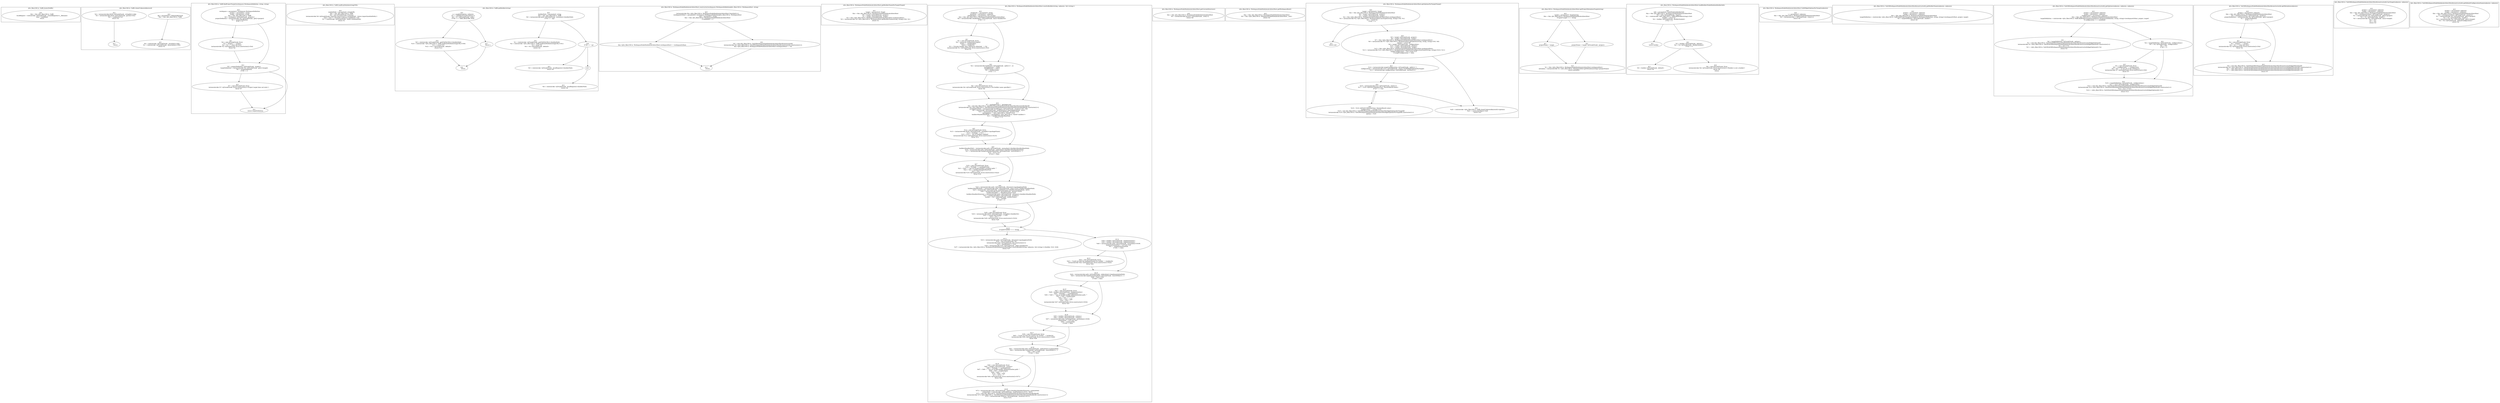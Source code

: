 digraph "190.ts" {
subgraph "cluster_@ts_files/190.ts: %dflt.[static]%dflt()" {
  label="@ts_files/190.ts: %dflt.[static]%dflt()";
  Node33740 [label="id:0
      this = this: @ts_files/190.ts: %dflt
      localRequire = staticinvoke <@%unk/%unk: .createRequire()>(__filename)
      load = undefined
      return"];
}
subgraph "cluster_@ts_files/190.ts: %dflt.clone(UnknownKeyword)" {
  label="@ts_files/190.ts: %dflt.clone(UnknownKeyword)";
  Node41010 [label="id:0
      obj = parameter0: UnknownKeyword
      this = this: @ts_files/190.ts: %dflt"];
  Node41011 [label="id:1
      %0 = staticinvoke <@%unk/%unk: .serialize()>(obj)
      %1 = staticinvoke <@%unk/%unk: .deserialize()>(%0)
      return %1"];
  Node41012 [label="id:2
      %2 = instanceinvoke JSON.<@%unk/%unk: .stringify()>(obj)
      %3 = instanceinvoke JSON.<@%unk/%unk: .parse()>(%2)
      %4 = <unknown>%3
      return %4"];
  Node41013 [label="id:3
      return"];
  Node41010 -> Node41011;
  Node41012 -> Node41013;
}
subgraph "cluster_@ts_files/190.ts: %dflt.findProjectTarget(workspaces.WorkspaceDefinition, string, string)" {
  label="@ts_files/190.ts: %dflt.findProjectTarget(workspaces.WorkspaceDefinition, string, string)";
  Node84280 [label="id:0
      workspace = parameter0: workspaces.WorkspaceDefinition
      project = parameter1: string
      target = parameter2: string
      this = this: @ts_files/190.ts: %dflt
      %0 = workspace.<@%unk/%unk: .projects>
      projectDefinition = instanceinvoke %0.<@%unk/%unk: .get()>(project)
      %1 = !projectDefinition
      if %1 != 0"];
  Node84281 [label="id:1
      %2 = new @%unk/%unk: Error
      %3 = 'Project \"' + project
      %4 = %3 + '\" does not exist.'
      instanceinvoke %2.<@%unk/%unk: Error.constructor()>(%4)
      throw %2"];
  Node84282 [label="id:2
      %5 = projectDefinition.<@%unk/%unk: .targets>
      targetDefinition = instanceinvoke %5.<@%unk/%unk: .get()>(target)
      %6 = !targetDefinition
      if %6 != 0"];
  Node84283 [label="id:3
      %7 = new @%unk/%unk: Error
      instanceinvoke %7.<@%unk/%unk: Error.constructor()>('Project target does not exist.')
      throw %7"];
  Node84284 [label="id:4
      return targetDefinition"];
  Node84280 -> Node84281;
  Node84280 -> Node84282;
  Node84281 -> Node84282;
  Node84282 -> Node84283;
  Node84282 -> Node84284;
  Node84283 -> Node84284;
}
subgraph "cluster_@ts_files/190.ts: %dflt.loadEsmModule(string|URL)" {
  label="@ts_files/190.ts: %dflt.loadEsmModule(string|URL)";
  Node44320 [label="id:0
      modulePath = parameter0: string|URL
      this = this: @ts_files/190.ts: %dflt
      %0 = new @%unk/%unk: Function
      instanceinvoke %0.<@%unk/%unk: Function.constructor()>('modulePath', 'return import(modulePath);')
      load = load ?? <Exclude<unknown,undefined>>%0
      %1 = staticinvoke <@%unk/%unk: .load()>(modulePath)
      return %1"];
}
subgraph "cluster_@ts_files/190.ts: %dflt.getBuilder(string)" {
  label="@ts_files/190.ts: %dflt.getBuilder(string)";
  Node37730 [label="id:0
      builderPath = parameter0: string
      this = this: @ts_files/190.ts: %dflt
      %0 = instanceinvoke path.<@%unk/%unk: .extname()>(builderPath)
      if %0 == '.mjs'"];
  Node37731 [label="id:1
      %1 = staticinvoke <@%unk/%unk: .pathToFileURL()>(builderPath)
      %2 = staticinvoke <@ts_files/190.ts: %dflt.loadEsmModule(string|URL)>(%1)
      %3 = await %2
      %4 = %3.<@%unk/%unk: .default>
      return %4"];
  Node37732 [label="id:2
      %5 = staticinvoke <@%unk/%unk: .localRequire()>(builderPath)
      return %5"];
  Node37733 [label="id:3"];
  Node37734 [label="id:4
      %6 = staticinvoke <@%unk/%unk: .localRequire()>(builderPath)
      return %6"];
  Node37735 [label="id:5
      e = caughtexception: unknown
      %7 = <NodeJS.ErrnoException>e
      %8 = %7.<@%unk/%unk: .code>
      if %8 === 'ERR_REQUIRE_ESM'"];
  Node37736 [label="id:6
      %9 = staticinvoke <@%unk/%unk: .pathToFileURL()>(builderPath)
      %10 = staticinvoke <@ts_files/190.ts: %dflt.loadEsmModule(string|URL)>(%9)
      %11 = await %10
      %12 = %11.<@%unk/%unk: .default>
      return %12"];
  Node37737 [label="id:7
      throw e"];
  Node37738 [label="id:8
      return"];
  Node37739 [label="id:9
      if %0 == '.cjs'"];
  Node37730 -> Node37731;
  Node37730 -> Node37739;
  Node37733 -> Node37734;
  Node37735 -> Node37736;
  Node37735 -> Node37737;
  Node37736 -> Node37738;
  Node37737 -> Node37738;
  Node37739 -> Node37732;
  Node37739 -> Node37733;
}
subgraph "cluster_@ts_files/190.ts: WorkspaceHost.getBuilderName(string, string)" {
  label="@ts_files/190.ts: WorkspaceHost.getBuilderName(string, string)";
}
subgraph "cluster_@ts_files/190.ts: WorkspaceHost.getMetadata(string)" {
  label="@ts_files/190.ts: WorkspaceHost.getMetadata(string)";
}
subgraph "cluster_@ts_files/190.ts: WorkspaceHost.getOptions(string, string, string)" {
  label="@ts_files/190.ts: WorkspaceHost.getOptions(string, string, string)";
}
subgraph "cluster_@ts_files/190.ts: WorkspaceHost.hasTarget(string, string)" {
  label="@ts_files/190.ts: WorkspaceHost.hasTarget(string, string)";
}
subgraph "cluster_@ts_files/190.ts: WorkspaceHost.getDefaultConfigurationName(string, string)" {
  label="@ts_files/190.ts: WorkspaceHost.getDefaultConfigurationName(string, string)";
}
subgraph "cluster_@ts_files/190.ts: WorkspaceNodeModulesArchitectHost.constructor(workspaces.WorkspaceDefinition|@ts_files/190.ts: WorkspaceHost, string)" {
  label="@ts_files/190.ts: WorkspaceNodeModulesArchitectHost.constructor(workspaces.WorkspaceDefinition|@ts_files/190.ts: WorkspaceHost, string)";
  Node130540 [label="id:0
      instanceinvoke this.<@ts_files/190.ts: WorkspaceNodeModulesArchitectHost.%instInit()>()
      workspaceOrHost = parameter0: workspaces.WorkspaceDefinition|@ts_files/190.ts: WorkspaceHost
      _root = parameter1: string
      this = this: @ts_files/190.ts: WorkspaceNodeModulesArchitectHost
      if undefined != 0"];
  Node130541 [label="id:1
      this.<@ts_files/190.ts: WorkspaceNodeModulesArchitectHost.workspaceHost> = workspaceOrHost"];
  Node130542 [label="id:2
      %0 = new @ts_files/190.ts: %AC$WorkspaceNodeModulesArchitectHost$constructor$2
      instanceinvoke %0.<@ts_files/190.ts: %AC$WorkspaceNodeModulesArchitectHost$constructor$2.constructor()>()
      this.<@ts_files/190.ts: WorkspaceNodeModulesArchitectHost.workspaceHost> = %0"];
  Node130543 [label="id:3
      return"];
  Node130540 -> Node130541;
  Node130540 -> Node130542;
  Node130541 -> Node130543;
  Node130542 -> Node130543;
}
subgraph "cluster_@ts_files/190.ts: WorkspaceNodeModulesArchitectHost.getBuilderNameForTarget(Target)" {
  label="@ts_files/190.ts: WorkspaceNodeModulesArchitectHost.getBuilderNameForTarget(Target)";
  Node79520 [label="id:0
      target = parameter0: Target
      this = this: @ts_files/190.ts: WorkspaceNodeModulesArchitectHost
      %0 = target.<@%unk/%unk: .project>
      %1 = target.<@%unk/%unk: .target>
      %2 = this.<@ts_files/190.ts: WorkspaceNodeModulesArchitectHost.workspaceHost>
      %3 = instanceinvoke %2.<@ts_files/190.ts: WorkspaceHost.getBuilderName(string, string)>(%0, %1)
      return %3"];
}
subgraph "cluster_@ts_files/190.ts: WorkspaceNodeModulesArchitectHost.resolveBuilder(string, unknown, Set<string>)" {
  label="@ts_files/190.ts: WorkspaceNodeModulesArchitectHost.resolveBuilder(string, unknown, Set<string>)";
  Node91740 [label="id:0
      builderStr = parameter0: string
      basePath = parameter1: unknown
      seenBuilders = parameter2: Set<string>
      this = this: @ts_files/190.ts: WorkspaceNodeModulesArchitectHost
      %0 = instanceinvoke seenBuilders.<@%unk/%unk: .has()>(builderStr)
      if %0 != 0"];
  Node91741 [label="id:1
      %1 = new @%unk/%unk: Error
      %2 = newarray (unknown|string)[2]
      %2[0] = ...seenBuilders
      %2[1] = builderStr
      %3 = 'Circular builder alias references detected: ' + %2
      instanceinvoke %1.<@%unk/%unk: Error.constructor()>(%3)
      throw %1"];
  Node91742 [label="id:2
      %4 = instanceinvoke builderStr.<@%unk/%unk: .split()>(':', 2)
      packageName = %4[0]
      builderName = %4[1]
      %5 = !builderName
      if %5 != 0"];
  Node91743 [label="id:3
      %6 = new @%unk/%unk: Error
      instanceinvoke %6.<@%unk/%unk: Error.constructor()>('No builder name specified.')
      throw %6"];
  Node91744 [label="id:4
      %7 = packageName + '/package.json'
      %8 = new @ts_files/190.ts: %AC$WorkspaceNodeModulesArchitectHost$resolveBuilder$6
      instanceinvoke %8.<@ts_files/190.ts: %AC$WorkspaceNodeModulesArchitectHost$resolveBuilder$6.constructor()>()
      packageJsonPath = instanceinvoke localRequire.<@%unk/%unk: .resolve()>(%7, %8)
      %9 = staticinvoke <@%unk/%unk: .readFileSync()>(packageJsonPath, 'utf-8')
      %10 = instanceinvoke JSON.<@%unk/%unk: .parse()>(%9)
      packageJson = <@ts_files/190.ts: %AC$7>%10
      buildersManifestRawPath = packageJson.<@ts_files/190.ts: %AC$7.builders'>
      %11 = !buildersManifestRawPath
      if %11 != 0"];
  Node91745 [label="id:5
      %12 = new @%unk/%unk: Error
      %13 = instanceinvoke JSON.<@%unk/%unk: .stringify()>(packageName)
      %14 = 'Package ' + %13
      %15 = %14 + ' has no builders defined.'
      instanceinvoke %12.<@%unk/%unk: Error.constructor()>(%15)
      throw %12"];
  Node91746 [label="id:6
      buildersManifestPath = instanceinvoke path.<@%unk/%unk: .normalize()>(buildersManifestRawPath)
      %16 = instanceinvoke path.<@%unk/%unk: .isAbsolute()>(buildersManifestRawPath)
      %17 = instanceinvoke buildersManifestRawPath.<@%unk/%unk: .startsWith()>('..')
      %18 = %16 || %17
      if %18 != false"];
  Node91747 [label="id:7
      %19 = new @%unk/%unk: Error
      %20 = 'Package \"' + packageName
      %21 = %20 + '\" has an invalid builders manifest path: \"'
      %22 = %21 + buildersManifestRawPath
      %23 = %22 + '\"'
      instanceinvoke %19.<@%unk/%unk: Error.constructor()>(%23)
      throw %19"];
  Node91748 [label="id:8
      %24 = instanceinvoke path.<@%unk/%unk: .dirname()>(packageJsonPath)
      buildersManifestPath = instanceinvoke path.<@%unk/%unk: .join()>(%24, buildersManifestPath)
      %25 = staticinvoke <@%unk/%unk: .readFileSync()>(buildersManifestPath, 'utf-8')
      %26 = instanceinvoke JSON.<@%unk/%unk: .parse()>(%25)
      buildersManifest = <BuilderSchema>%26
      buildersManifestDirectory = instanceinvoke path.<@%unk/%unk: .dirname()>(buildersManifestPath)
      %27 = buildersManifest.<@%unk/%unk: .builders>
      builder = %27.<@%unk/%unk: .builderName>
      %28 = !builder
      if %28 != 0"];
  Node91749 [label="id:9
      %29 = new @%unk/%unk: Error
      %30 = instanceinvoke JSON.<@%unk/%unk: .stringify()>(builderStr)
      %31 = 'Cannot find builder ' + %30
      %32 = %31 + '.'
      instanceinvoke %29.<@%unk/%unk: Error.constructor()>(%32)
      throw %29"];
  Node917410 [label="id:10
      if typeof builder === 'string'"];
  Node917411 [label="id:11
      %33 = instanceinvoke path.<@%unk/%unk: .dirname()>(packageJsonPath)
      %34 = new @%unk/%unk: Set
      instanceinvoke %34.<@%unk/%unk: Set.constructor()>()
      %35 = seenBuilders ?? %34
      %36 = instanceinvoke %35.<@%unk/%unk: .add()>(builderStr)
      %37 = instanceinvoke this.<@ts_files/190.ts: WorkspaceNodeModulesArchitectHost.resolveBuilder(string, unknown, Set<string>)>(builder, %33, %36)
      return %37"];
  Node917412 [label="id:12
      %38 = builder.<@%unk/%unk: .implementation>
      %39 = builder.<@%unk/%unk: .implementation>
      %40 = instanceinvoke path.<@%unk/%unk: .normalize()>(%39)
      implementationPath = %38 && %40
      %41 = !implementationPath
      if %41 != false"];
  Node917413 [label="id:13
      %42 = new @%unk/%unk: Error
      %43 = 'Could not find the implementation for builder ' + builderStr
      instanceinvoke %42.<@%unk/%unk: Error.constructor()>(%43)
      throw %42"];
  Node917414 [label="id:14
      %44 = instanceinvoke path.<@%unk/%unk: .isAbsolute()>(implementationPath)
      %45 = instanceinvoke implementationPath.<@%unk/%unk: .startsWith()>('..')
      %46 = %44 || %45
      if %46 != false"];
  Node917415 [label="id:15
      %47 = new @%unk/%unk: Error
      %48 = builder.<@%unk/%unk: .implementation>
      %49 = 'Package \"' + packageName
      %50 = %49 + '\" has an invalid builder implementation path: \"'
      %51 = %50 + builderName
      %52 = %51 + '\" --> \"'
      %53 = %52 + %48
      %54 = %53 + '\"'
      instanceinvoke %47.<@%unk/%unk: Error.constructor()>(%54)
      throw %47"];
  Node917416 [label="id:16
      %55 = builder.<@%unk/%unk: .schema>
      %56 = builder.<@%unk/%unk: .schema>
      %57 = instanceinvoke path.<@%unk/%unk: .normalize()>(%56)
      schemaPath = %55 && %57
      %58 = !schemaPath
      if %58 != false"];
  Node917417 [label="id:17
      %59 = new @%unk/%unk: Error
      %60 = 'Could not find the schema for builder ' + builderStr
      instanceinvoke %59.<@%unk/%unk: Error.constructor()>(%60)
      throw %59"];
  Node917418 [label="id:18
      %61 = instanceinvoke path.<@%unk/%unk: .isAbsolute()>(schemaPath)
      %62 = instanceinvoke schemaPath.<@%unk/%unk: .startsWith()>('..')
      %63 = %61 || %62
      if %63 != false"];
  Node917419 [label="id:19
      %64 = new @%unk/%unk: Error
      %65 = builder.<@%unk/%unk: .schema>
      %66 = 'Package \"' + packageName
      %67 = %66 + '\" has an invalid builder implementation path: \"'
      %68 = %67 + builderName
      %69 = %68 + '\" --> \"'
      %70 = %69 + %65
      %71 = %70 + '\"'
      instanceinvoke %64.<@%unk/%unk: Error.constructor()>(%71)
      throw %64"];
  Node917420 [label="id:20
      %72 = instanceinvoke path.<@%unk/%unk: .join()>(buildersManifestDirectory, schemaPath)
      schemaText = staticinvoke <@%unk/%unk: .readFileSync()>(%72, 'utf-8')
      %73 = new @ts_files/190.ts: %AC$WorkspaceNodeModulesArchitectHost$resolveBuilder$8
      instanceinvoke %73.<@ts_files/190.ts: %AC$WorkspaceNodeModulesArchitectHost$resolveBuilder$8.constructor()>()
      %74 = instanceinvoke Promise.<@%unk/%unk: .resolve()>(%73)
      return %74"];
  Node91740 -> Node91741;
  Node91740 -> Node91742;
  Node91741 -> Node91742;
  Node91742 -> Node91743;
  Node91742 -> Node91744;
  Node91743 -> Node91744;
  Node91744 -> Node91745;
  Node91744 -> Node91746;
  Node91745 -> Node91746;
  Node91746 -> Node91747;
  Node91746 -> Node91748;
  Node91747 -> Node91748;
  Node91748 -> Node91749;
  Node91748 -> Node917410;
  Node91749 -> Node917410;
  Node917410 -> Node917411;
  Node917410 -> Node917412;
  Node917412 -> Node917413;
  Node917412 -> Node917414;
  Node917413 -> Node917414;
  Node917414 -> Node917415;
  Node917414 -> Node917416;
  Node917415 -> Node917416;
  Node917416 -> Node917417;
  Node917416 -> Node917418;
  Node917417 -> Node917418;
  Node917418 -> Node917419;
  Node917418 -> Node917420;
  Node917419 -> Node917420;
}
subgraph "cluster_@ts_files/190.ts: WorkspaceNodeModulesArchitectHost.getCurrentDirectory()" {
  label="@ts_files/190.ts: WorkspaceNodeModulesArchitectHost.getCurrentDirectory()";
  Node70190 [label="id:0
      this = this: @ts_files/190.ts: WorkspaceNodeModulesArchitectHost
      %0 = instanceinvoke process.<@%unk/%unk: .cwd()>()
      return %0"];
}
subgraph "cluster_@ts_files/190.ts: WorkspaceNodeModulesArchitectHost.getWorkspaceRoot()" {
  label="@ts_files/190.ts: WorkspaceNodeModulesArchitectHost.getWorkspaceRoot()";
  Node66940 [label="id:0
      this = this: @ts_files/190.ts: WorkspaceNodeModulesArchitectHost
      %0 = this.<@ts_files/190.ts: WorkspaceNodeModulesArchitectHost._root>
      return %0"];
}
subgraph "cluster_@ts_files/190.ts: WorkspaceNodeModulesArchitectHost.getOptionsForTarget(Target)" {
  label="@ts_files/190.ts: WorkspaceNodeModulesArchitectHost.getOptionsForTarget(Target)";
  Node76040 [label="id:0
      target = parameter0: Target
      this = this: @ts_files/190.ts: WorkspaceNodeModulesArchitectHost
      %0 = target.<@%unk/%unk: .project>
      %1 = target.<@%unk/%unk: .target>
      %2 = this.<@ts_files/190.ts: WorkspaceNodeModulesArchitectHost.workspaceHost>
      %3 = instanceinvoke %2.<@ts_files/190.ts: WorkspaceHost.hasTarget(string, string)>(%0, %1)
      %4 = !await %3
      if %4 != 0"];
  Node76041 [label="id:1
      return null"];
  Node76042 [label="id:2
      %5 = target.<@%unk/%unk: .project>
      %6 = target.<@%unk/%unk: .target>
      %7 = this.<@ts_files/190.ts: WorkspaceNodeModulesArchitectHost.workspaceHost>
      %8 = instanceinvoke %7.<@ts_files/190.ts: WorkspaceHost.getOptions(string, string, string)>(%5, %6)
      options = await %8
      %9 = target.<@%unk/%unk: .configuration>
      %10 = target.<@%unk/%unk: .project>
      %11 = target.<@%unk/%unk: .target>
      %12 = this.<@ts_files/190.ts: WorkspaceNodeModulesArchitectHost.workspaceHost>
      %13 = instanceinvoke %12.<@ts_files/190.ts: WorkspaceHost.getDefaultConfigurationName(string, string)>(%10, %11)
      targetConfiguration = %9 || await %13
      if targetConfiguration != false"];
  Node76043 [label="id:3
      %14 = instanceinvoke targetConfiguration.<@%unk/%unk: .split()>(',')
      configurations = instanceinvoke %14.<@%unk/%unk: .map()>(%AM0$getOptionsForTarget)
      %15 = instanceinvoke configurations.<@%unk/%unk: .iterator()>()"];
  Node76044 [label="id:4
      %16 = instanceinvoke %15.<@%unk/%unk: .next()>()
      %17 = %16.<@ES2015/BuiltinClass: IteratorResult.done>
      if %17 == true"];
  Node76045 [label="id:5
      %18 = %16.<@ES2015/BuiltinClass: IteratorResult.value>
      configuration = <string>%18
      %19 = new @ts_files/190.ts: %AC$WorkspaceNodeModulesArchitectHost$getOptionsForTarget$9
      instanceinvoke %19.<@ts_files/190.ts: %AC$WorkspaceNodeModulesArchitectHost$getOptionsForTarget$9.constructor()>()
      options = %19"];
  Node76046 [label="id:6
      %20 = staticinvoke <@ts_files/190.ts: %dflt.clone(UnknownKeyword)>(options)
      %21 = <json.JsonObject>%20
      return %21"];
  Node76040 -> Node76041;
  Node76040 -> Node76042;
  Node76042 -> Node76043;
  Node76042 -> Node76046;
  Node76043 -> Node76044;
  Node76044 -> Node76045;
  Node76044 -> Node76046;
  Node76045 -> Node76044;
}
subgraph "cluster_@ts_files/190.ts: WorkspaceNodeModulesArchitectHost.getProjectMetadata(Target|string)" {
  label="@ts_files/190.ts: WorkspaceNodeModulesArchitectHost.getProjectMetadata(Target|string)";
  Node82610 [label="id:0
      target = parameter0: Target|string
      this = this: @ts_files/190.ts: WorkspaceNodeModulesArchitectHost
      if typeof target === 'string'"];
  Node82611 [label="id:1
      projectName = target"];
  Node82612 [label="id:2
      projectName = target.<@%unk/%unk: .project>"];
  Node82613 [label="id:3
      %1 = this.<@ts_files/190.ts: WorkspaceNodeModulesArchitectHost.workspaceHost>
      metadata = instanceinvoke %1.<@ts_files/190.ts: WorkspaceHost.getMetadata(string)>(projectName)
      return metadata"];
  Node82610 -> Node82611;
  Node82610 -> Node82612;
  Node82611 -> Node82613;
  Node82612 -> Node82613;
}
subgraph "cluster_@ts_files/190.ts: WorkspaceNodeModulesArchitectHost.loadBuilder(NodeModulesBuilderInfo)" {
  label="@ts_files/190.ts: WorkspaceNodeModulesArchitectHost.loadBuilder(NodeModulesBuilderInfo)";
  Node83640 [label="id:0
      info = parameter0: NodeModulesBuilderInfo
      this = this: @ts_files/190.ts: WorkspaceNodeModulesArchitectHost
      %0 = info.<@%unk/%unk: .import>
      %1 = staticinvoke <@ts_files/190.ts: %dflt.getBuilder(string)>(%0)
      builder = await %1
      %2 = builder.<@%unk/%unk: .BuilderSymbol>
      if %2 != 0"];
  Node83641 [label="id:1
      return builder"];
  Node83642 [label="id:2
      %3 = builder.<@%unk/%unk: .default>
      %4 = %3.<@%unk/%unk: .BuilderSymbol>
      if %4 != 0"];
  Node83643 [label="id:3
      %5 = builder.<@%unk/%unk: .default>
      return %5"];
  Node83644 [label="id:4
      %6 = new @%unk/%unk: Error
      instanceinvoke %6.<@%unk/%unk: Error.constructor()>('Builder is not a builder')
      throw %6
      return"];
  Node83640 -> Node83641;
  Node83640 -> Node83642;
  Node83642 -> Node83643;
  Node83642 -> Node83644;
}
subgraph "cluster_@ts_files/190.ts: WorkspaceNodeModulesArchitectHost.%AM0$getOptionsForTarget(unknown)" {
  label="@ts_files/190.ts: WorkspaceNodeModulesArchitectHost.%AM0$getOptionsForTarget(unknown)";
  Node80360 [label="id:0
      c = parameter0: unknown
      this = this: @ts_files/190.ts: WorkspaceNodeModulesArchitectHost
      %0 = instanceinvoke c.<@%unk/%unk: .trim()>()
      return %0"];
}
subgraph "cluster_@ts_files/190.ts: %AC$WorkspaceNodeModulesArchitectHost$constructor$2.getBuilderName(unknown, unknown)" {
  label="@ts_files/190.ts: %AC$WorkspaceNodeModulesArchitectHost$constructor$2.getBuilderName(unknown, unknown)";
  Node96200 [label="id:0
      project = parameter0: unknown
      target = parameter1: unknown
      this = this: @ts_files/190.ts: WorkspaceNodeModulesArchitectHost
      targetDefinition = staticinvoke <@ts_files/190.ts: %dflt.findProjectTarget(workspaces.WorkspaceDefinition, string, string)>(workspaceOrHost, project, target)
      %0 = targetDefinition.<@%unk/%unk: .builder>
      return %0"];
}
subgraph "cluster_@ts_files/190.ts: %AC$WorkspaceNodeModulesArchitectHost$constructor$2.getOptions(unknown, unknown, unknown)" {
  label="@ts_files/190.ts: %AC$WorkspaceNodeModulesArchitectHost$constructor$2.getOptions(unknown, unknown, unknown)";
  Node101320 [label="id:0
      project = parameter0: unknown
      target = parameter1: unknown
      configuration = parameter2: unknown
      this = this: @ts_files/190.ts: WorkspaceNodeModulesArchitectHost
      targetDefinition = staticinvoke <@ts_files/190.ts: %dflt.findProjectTarget(workspaces.WorkspaceDefinition, string, string)>(workspaceOrHost, project, target)
      if configuration === undefined"];
  Node101321 [label="id:1
      %0 = targetDefinition.<@%unk/%unk: .options>
      %1 = new @ts_files/190.ts: %AC$%AC$WorkspaceNodeModulesArchitectHost$constructor$2$getOptions$3
      instanceinvoke %1.<@ts_files/190.ts: %AC$%AC$WorkspaceNodeModulesArchitectHost$constructor$2$getOptions$3.constructor()>()
      %2 = %0 ?? %1
      %3 = <@ts_files/190.ts: %AC$%AC$WorkspaceNodeModulesArchitectHost$constructor$2$getOptions$3>%2
      return %3"];
  Node101322 [label="id:2
      %4 = targetDefinition.<@%unk/%unk: .configurations>
      %5 = %4.<@%unk/%unk: .configuration>
      %6 = !%5
      if %6 != 0"];
  Node101323 [label="id:3
      %7 = new @%unk/%unk: Error
      %8 = 'Configuration '' + configuration
      %9 = %8 + '' is not set in the workspace.'
      instanceinvoke %7.<@%unk/%unk: Error.constructor()>(%9)
      throw %7"];
  Node101324 [label="id:4
      %10 = targetDefinition.<@%unk/%unk: .configurations>
      %11 = %10.<@%unk/%unk: .configuration>
      %12 = new @ts_files/190.ts: %AC$%AC$WorkspaceNodeModulesArchitectHost$constructor$2$getOptions$4
      instanceinvoke %12.<@ts_files/190.ts: %AC$%AC$WorkspaceNodeModulesArchitectHost$constructor$2$getOptions$4.constructor()>()
      %13 = %11 ?? %12
      %14 = <@ts_files/190.ts: %AC$%AC$WorkspaceNodeModulesArchitectHost$constructor$2$getOptions$4>%13
      return %14"];
  Node101320 -> Node101321;
  Node101320 -> Node101322;
  Node101322 -> Node101323;
  Node101322 -> Node101324;
  Node101323 -> Node101324;
}
subgraph "cluster_@ts_files/190.ts: %AC$WorkspaceNodeModulesArchitectHost$constructor$2.getMetadata(unknown)" {
  label="@ts_files/190.ts: %AC$WorkspaceNodeModulesArchitectHost$constructor$2.getMetadata(unknown)";
  Node84650 [label="id:0
      project = parameter0: unknown
      this = this: @ts_files/190.ts: WorkspaceNodeModulesArchitectHost
      %0 = workspaceOrHost.<@%unk/%unk: .projects>
      projectDefinition = instanceinvoke %0.<@%unk/%unk: .get()>(project)
      %1 = !projectDefinition
      if %1 != 0"];
  Node84651 [label="id:1
      %2 = new @%unk/%unk: Error
      %3 = 'Project \"' + project
      %4 = %3 + '\" does not exist.'
      instanceinvoke %2.<@%unk/%unk: Error.constructor()>(%4)
      throw %2"];
  Node84652 [label="id:2
      %5 = new @ts_files/190.ts: %AC$%AC$WorkspaceNodeModulesArchitectHost$constructor$2$getMetadata$5
      instanceinvoke %5.<@ts_files/190.ts: %AC$%AC$WorkspaceNodeModulesArchitectHost$constructor$2$getMetadata$5.constructor()>()
      %6 = <@ts_files/190.ts: %AC$%AC$WorkspaceNodeModulesArchitectHost$constructor$2$getMetadata$5>%5
      %7 = <@ts_files/190.ts: %AC$%AC$WorkspaceNodeModulesArchitectHost$constructor$2$getMetadata$5>%6
      return %7"];
  Node84650 -> Node84651;
  Node84650 -> Node84652;
  Node84651 -> Node84652;
}
subgraph "cluster_@ts_files/190.ts: %AC$WorkspaceNodeModulesArchitectHost$constructor$2.hasTarget(unknown, unknown)" {
  label="@ts_files/190.ts: %AC$WorkspaceNodeModulesArchitectHost$constructor$2.hasTarget(unknown, unknown)";
  Node91350 [label="id:0
      project = parameter0: unknown
      target = parameter1: unknown
      this = this: @ts_files/190.ts: WorkspaceNodeModulesArchitectHost
      %0 = workspaceOrHost.<@%unk/%unk: .projects>
      %1 = instanceinvoke %0.<@%unk/%unk: .get()>(project)
      %2 = %1.<@%unk/%unk: .targets>
      %3 = instanceinvoke %2.<@%unk/%unk: .has()>(target)
      %4 = !%3
      %5 = !%4
      return %5"];
}
subgraph "cluster_@ts_files/190.ts: %AC$WorkspaceNodeModulesArchitectHost$constructor$2.getDefaultConfigurationName(unknown, unknown)" {
  label="@ts_files/190.ts: %AC$WorkspaceNodeModulesArchitectHost$constructor$2.getDefaultConfigurationName(unknown, unknown)";
  Node109860 [label="id:0
      project = parameter0: unknown
      target = parameter1: unknown
      this = this: @ts_files/190.ts: WorkspaceNodeModulesArchitectHost
      %0 = workspaceOrHost.<@%unk/%unk: .projects>
      %1 = instanceinvoke %0.<@%unk/%unk: .get()>(project)
      %2 = %1.<@%unk/%unk: .targets>
      %3 = instanceinvoke %2.<@%unk/%unk: .get()>(target)
      %4 = %3.<@%unk/%unk: .defaultConfiguration>
      return %4"];
}
}
